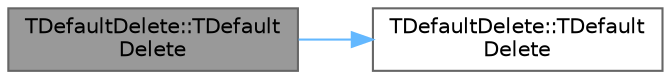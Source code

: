 digraph "TDefaultDelete::TDefaultDelete"
{
 // INTERACTIVE_SVG=YES
 // LATEX_PDF_SIZE
  bgcolor="transparent";
  edge [fontname=Helvetica,fontsize=10,labelfontname=Helvetica,labelfontsize=10];
  node [fontname=Helvetica,fontsize=10,shape=box,height=0.2,width=0.4];
  rankdir="LR";
  Node1 [id="Node000001",label="TDefaultDelete::TDefault\lDelete",height=0.2,width=0.4,color="gray40", fillcolor="grey60", style="filled", fontcolor="black",tooltip=" "];
  Node1 -> Node2 [id="edge1_Node000001_Node000002",color="steelblue1",style="solid",tooltip=" "];
  Node2 [id="Node000002",label="TDefaultDelete::TDefault\lDelete",height=0.2,width=0.4,color="grey40", fillcolor="white", style="filled",URL="$d5/de3/structTDefaultDelete.html#a19b3ca2f3b8d7ff5af9f5f9b10e492f3",tooltip=" "];
}
